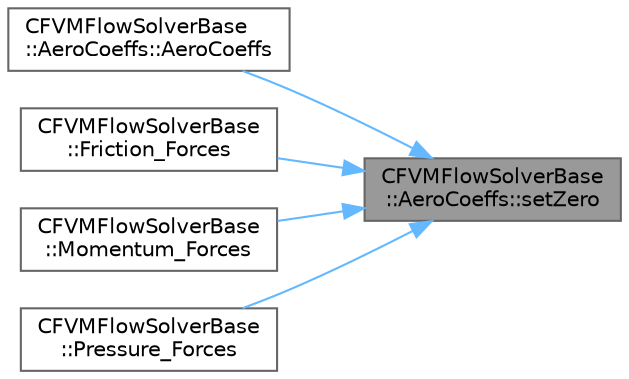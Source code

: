 digraph "CFVMFlowSolverBase::AeroCoeffs::setZero"
{
 // LATEX_PDF_SIZE
  bgcolor="transparent";
  edge [fontname=Helvetica,fontsize=10,labelfontname=Helvetica,labelfontsize=10];
  node [fontname=Helvetica,fontsize=10,shape=box,height=0.2,width=0.4];
  rankdir="RL";
  Node1 [id="Node000001",label="CFVMFlowSolverBase\l::AeroCoeffs::setZero",height=0.2,width=0.4,color="gray40", fillcolor="grey60", style="filled", fontcolor="black",tooltip=" "];
  Node1 -> Node2 [id="edge1_Node000001_Node000002",dir="back",color="steelblue1",style="solid",tooltip=" "];
  Node2 [id="Node000002",label="CFVMFlowSolverBase\l::AeroCoeffs::AeroCoeffs",height=0.2,width=0.4,color="grey40", fillcolor="white", style="filled",URL="$structCFVMFlowSolverBase_1_1AeroCoeffs.html#aa16e3cb5d204b2a9a23d0d21a9236186",tooltip=" "];
  Node1 -> Node3 [id="edge2_Node000001_Node000003",dir="back",color="steelblue1",style="solid",tooltip=" "];
  Node3 [id="Node000003",label="CFVMFlowSolverBase\l::Friction_Forces",height=0.2,width=0.4,color="grey40", fillcolor="white", style="filled",URL="$classCFVMFlowSolverBase.html#af46a894bd89c2367215f64fa7ea7d02d",tooltip="Compute the viscous forces and all the addimensional coefficients."];
  Node1 -> Node4 [id="edge3_Node000001_Node000004",dir="back",color="steelblue1",style="solid",tooltip=" "];
  Node4 [id="Node000004",label="CFVMFlowSolverBase\l::Momentum_Forces",height=0.2,width=0.4,color="grey40", fillcolor="white", style="filled",URL="$classCFVMFlowSolverBase.html#a7bb3a79fa71319f9772ffd42d0116760",tooltip="Compute the pressure forces and all the adimensional coefficients."];
  Node1 -> Node5 [id="edge4_Node000001_Node000005",dir="back",color="steelblue1",style="solid",tooltip=" "];
  Node5 [id="Node000005",label="CFVMFlowSolverBase\l::Pressure_Forces",height=0.2,width=0.4,color="grey40", fillcolor="white", style="filled",URL="$classCFVMFlowSolverBase.html#a197fdf8620c3f2b3723c04b213cea284",tooltip="Compute the pressure forces and all the adimensional coefficients."];
}
